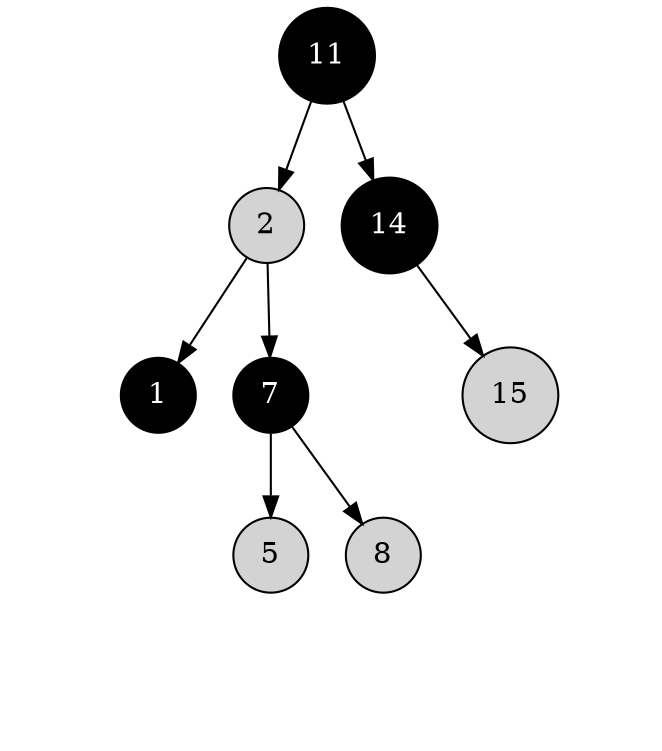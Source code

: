 digraph G{
	node[shape=circle]
	a11[label="11", style=filled, fillcolor=black, fontcolor=white];
	a2[label="2", style=filled, fillcolor=lightgray, fontcolor=black];
	a1[label="1", style=filled, fillcolor=black, fontcolor=white];
	nila1l[label="", style=invis];
	nila1r[label="", style=invis];
	a1->nila1l[style=invis];
	a1->nila1r[style=invis];
	{rank=same nila1l->nila1r[style=invis]}
	a7[label="7", style=filled, fillcolor=black, fontcolor=white];
	a5[label="5", style=filled, fillcolor=lightgray, fontcolor=black];
	nila5l[label="", style=invis];
	nila5r[label="", style=invis];
	a5->nila5l[style=invis];
	a5->nila5r[style=invis];
	{rank=same nila5l->nila5r[style=invis]}
	a8[label="8", style=filled, fillcolor=lightgray, fontcolor=black];
	nila8l[label="", style=invis];
	nila8r[label="", style=invis];
	a8->nila8l[style=invis];
	a8->nila8r[style=invis];
	{rank=same nila8l->nila8r[style=invis]}
	a7->a5
	a7->a8
	{rank=same a5->a8[style=invis]}
	a2->a1
	a2->a7
	{rank=same a1->a7[style=invis]}
	a14[label="14", style=filled, fillcolor=black, fontcolor=white];
	nila14l[label="", style=invis];
	a15[label="15", style=filled, fillcolor=lightgray, fontcolor=black];
	nila15l[label="", style=invis];
	nila15r[label="", style=invis];
	a15->nila15l[style=invis];
	a15->nila15r[style=invis];
	{rank=same nila15l->nila15r[style=invis]}
	a14->nila14l[style=invis];
	a14->a15
	{rank=same nila14l->a15[style=invis]}
	a11->a2
	a11->a14
	{rank=same a2->a14[style=invis]}
}